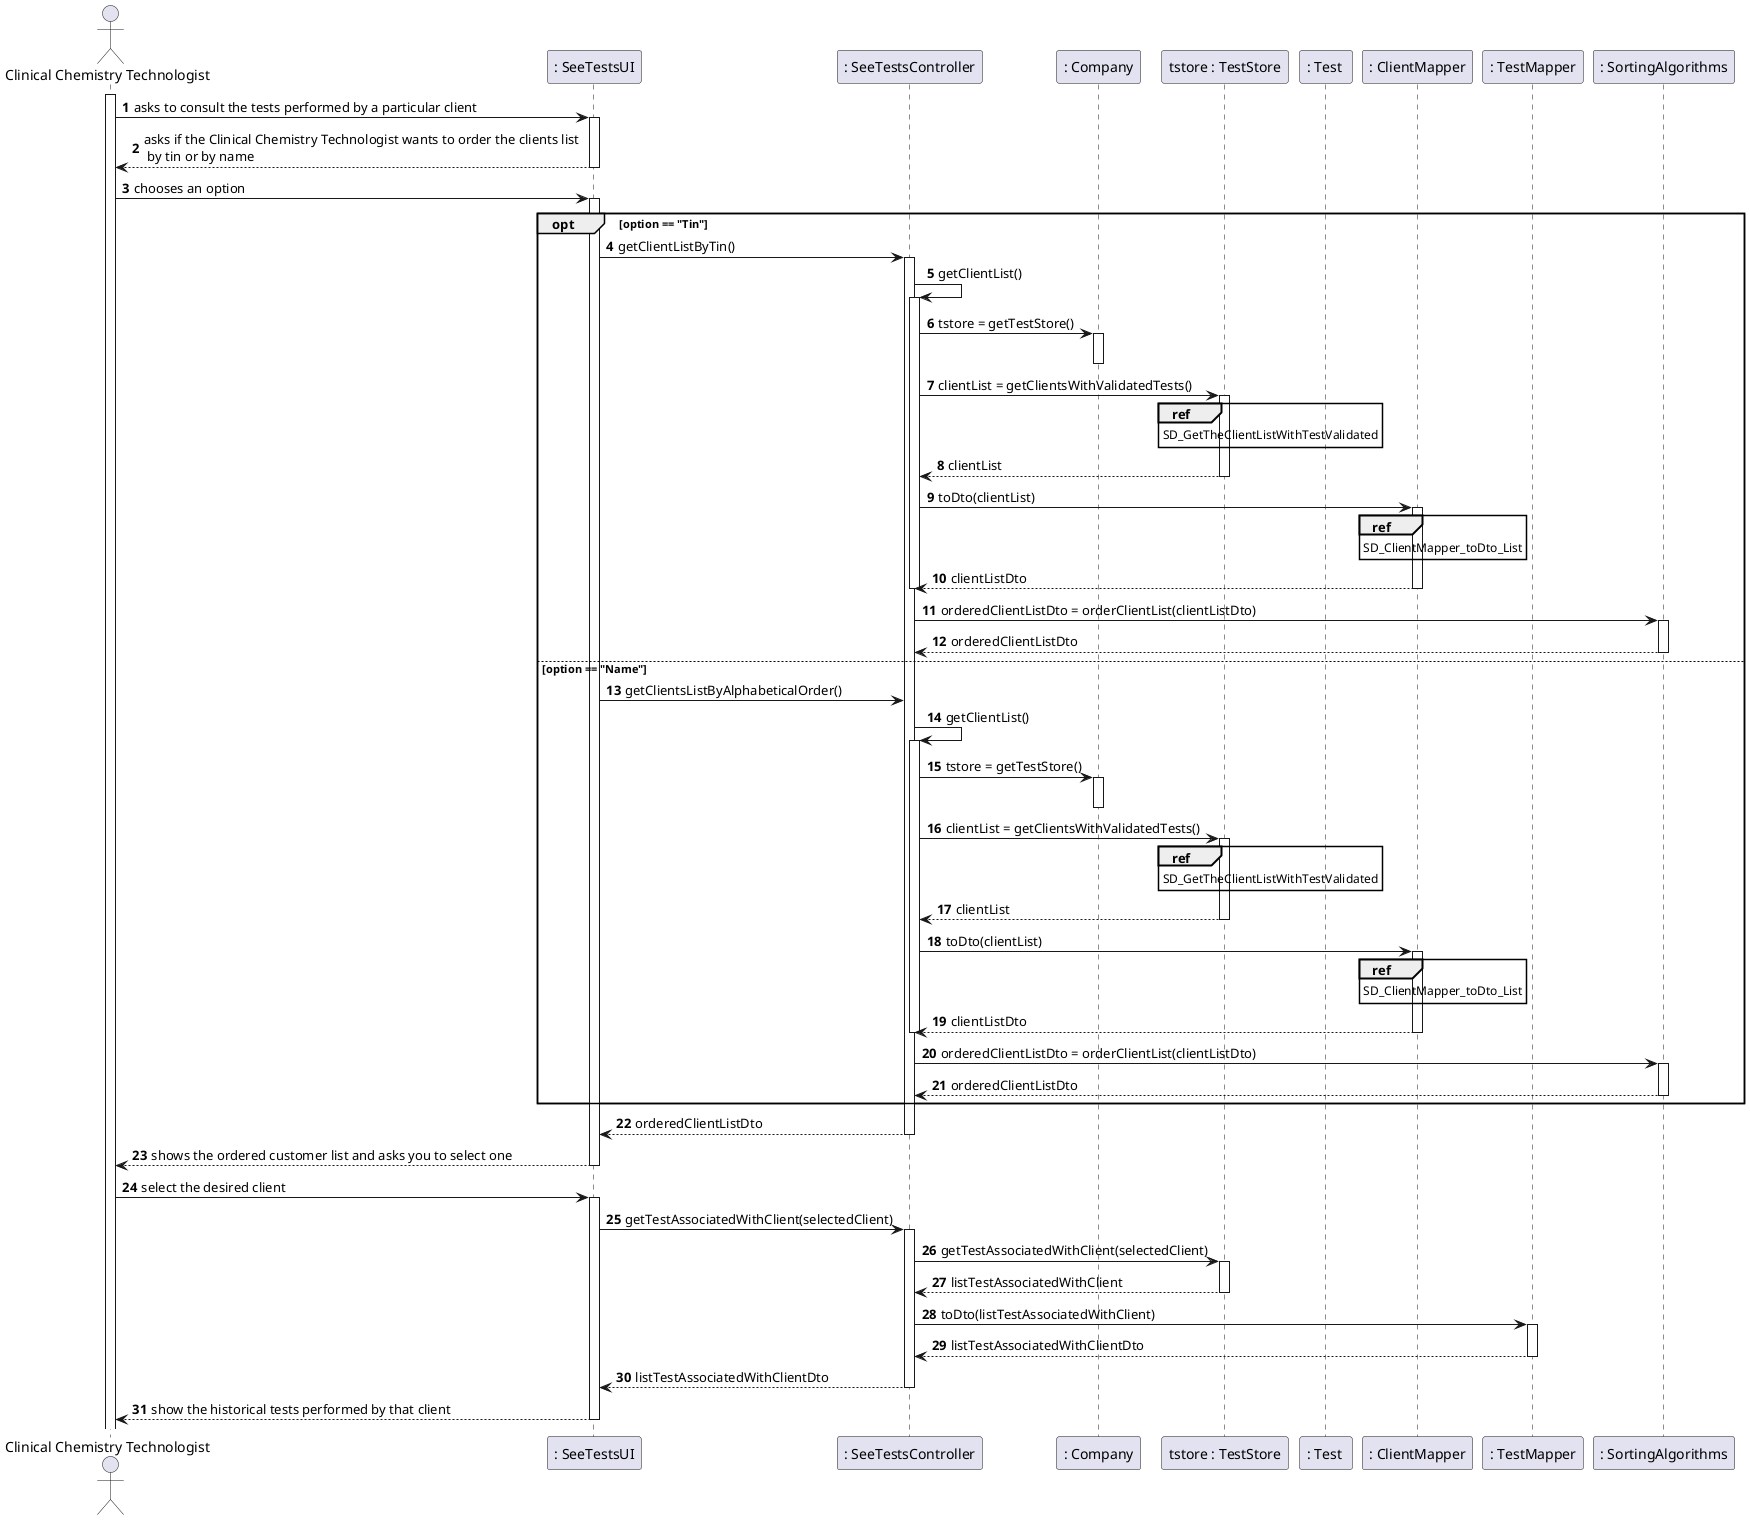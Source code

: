 @startuml
'https://plantuml.com/sequence-diagram

autonumber
actor "Clinical Chemistry Technologist" as CCT

participant ": SeeTestsUI" as UI
participant ": SeeTestsController" as CONTROLLER
participant ": Company" as COMPANY
participant "tstore : TestStore" as TESTSTORE
participant ": Test " as TEST
participant ": ClientMapper" as CLIENTMAPPER
participant ": TestMapper" as TESTMAPPER
participant ": SortingAlgorithms" as ALGORITHM
activate CCT
CCT -> UI : asks to consult the tests performed by a particular client
activate UI
UI --> CCT : asks if the Clinical Chemistry Technologist wants to order the clients list \n by tin or by name
deactivate UI

CCT -> UI : chooses an option
activate UI
opt option == "Tin"
UI->CONTROLLER : getClientListByTin()
activate CONTROLLER
CONTROLLER -> CONTROLLER : getClientList()
activate CONTROLLER
CONTROLLER->COMPANY : tstore = getTestStore()
activate COMPANY
deactivate COMPANY
CONTROLLER->TESTSTORE : clientList = getClientsWithValidatedTests()
activate TESTSTORE
ref over TESTSTORE
SD_GetTheClientListWithTestValidated
end ref
TESTSTORE-->CONTROLLER : clientList
deactivate TESTSTORE
CONTROLLER->CLIENTMAPPER : toDto(clientList)
activate CLIENTMAPPER
ref over CLIENTMAPPER
SD_ClientMapper_toDto_List
end ref
CLIENTMAPPER-->CONTROLLER : clientListDto
deactivate CLIENTMAPPER
deactivate TESTSTORE
deactivate CONTROLLER

CONTROLLER->ALGORITHM : orderedClientListDto = orderClientList(clientListDto)
activate ALGORITHM
ALGORITHM-->CONTROLLER : orderedClientListDto
deactivate ALGORITHM
deactivate CLIENTMAPPER
else option == "Name"
UI->CONTROLLER : getClientsListByAlphabeticalOrder()
CONTROLLER -> CONTROLLER : getClientList()
activate CONTROLLER
CONTROLLER->COMPANY : tstore = getTestStore()
activate COMPANY
deactivate COMPANY
CONTROLLER->TESTSTORE : clientList = getClientsWithValidatedTests()
activate TESTSTORE
ref over TESTSTORE
SD_GetTheClientListWithTestValidated
end ref
TESTSTORE-->CONTROLLER : clientList
deactivate TESTSTORE
CONTROLLER->CLIENTMAPPER : toDto(clientList)
activate CLIENTMAPPER
ref over CLIENTMAPPER
SD_ClientMapper_toDto_List
end ref
CLIENTMAPPER-->CONTROLLER : clientListDto
deactivate CLIENTMAPPER
deactivate TESTSTORE
deactivate CONTROLLER

CONTROLLER->ALGORITHM : orderedClientListDto = orderClientList(clientListDto)
activate ALGORITHM
ALGORITHM-->CONTROLLER : orderedClientListDto
deactivate ALGORITHM
deactivate CLIENTMAPPER
end
CONTROLLER-->UI : orderedClientListDto
deactivate CONTROLLER
UI--> CCT : shows the ordered customer list and asks you to select one
deactivate UI
CCT -> UI : select the desired client
activate UI
UI->CONTROLLER : getTestAssociatedWithClient(selectedClient)
activate CONTROLLER
CONTROLLER->TESTSTORE : getTestAssociatedWithClient(selectedClient)
activate TESTSTORE
TESTSTORE-->CONTROLLER : listTestAssociatedWithClient
deactivate TESTSTORE
CONTROLLER->TESTMAPPER : toDto(listTestAssociatedWithClient)
activate TESTMAPPER
TESTMAPPER-->CONTROLLER : listTestAssociatedWithClientDto
deactivate TESTMAPPER
CONTROLLER-->UI : listTestAssociatedWithClientDto
deactivate CONTROLLER
UI --> CCT : show the historical tests performed by that client
deactivate UI


@enduml